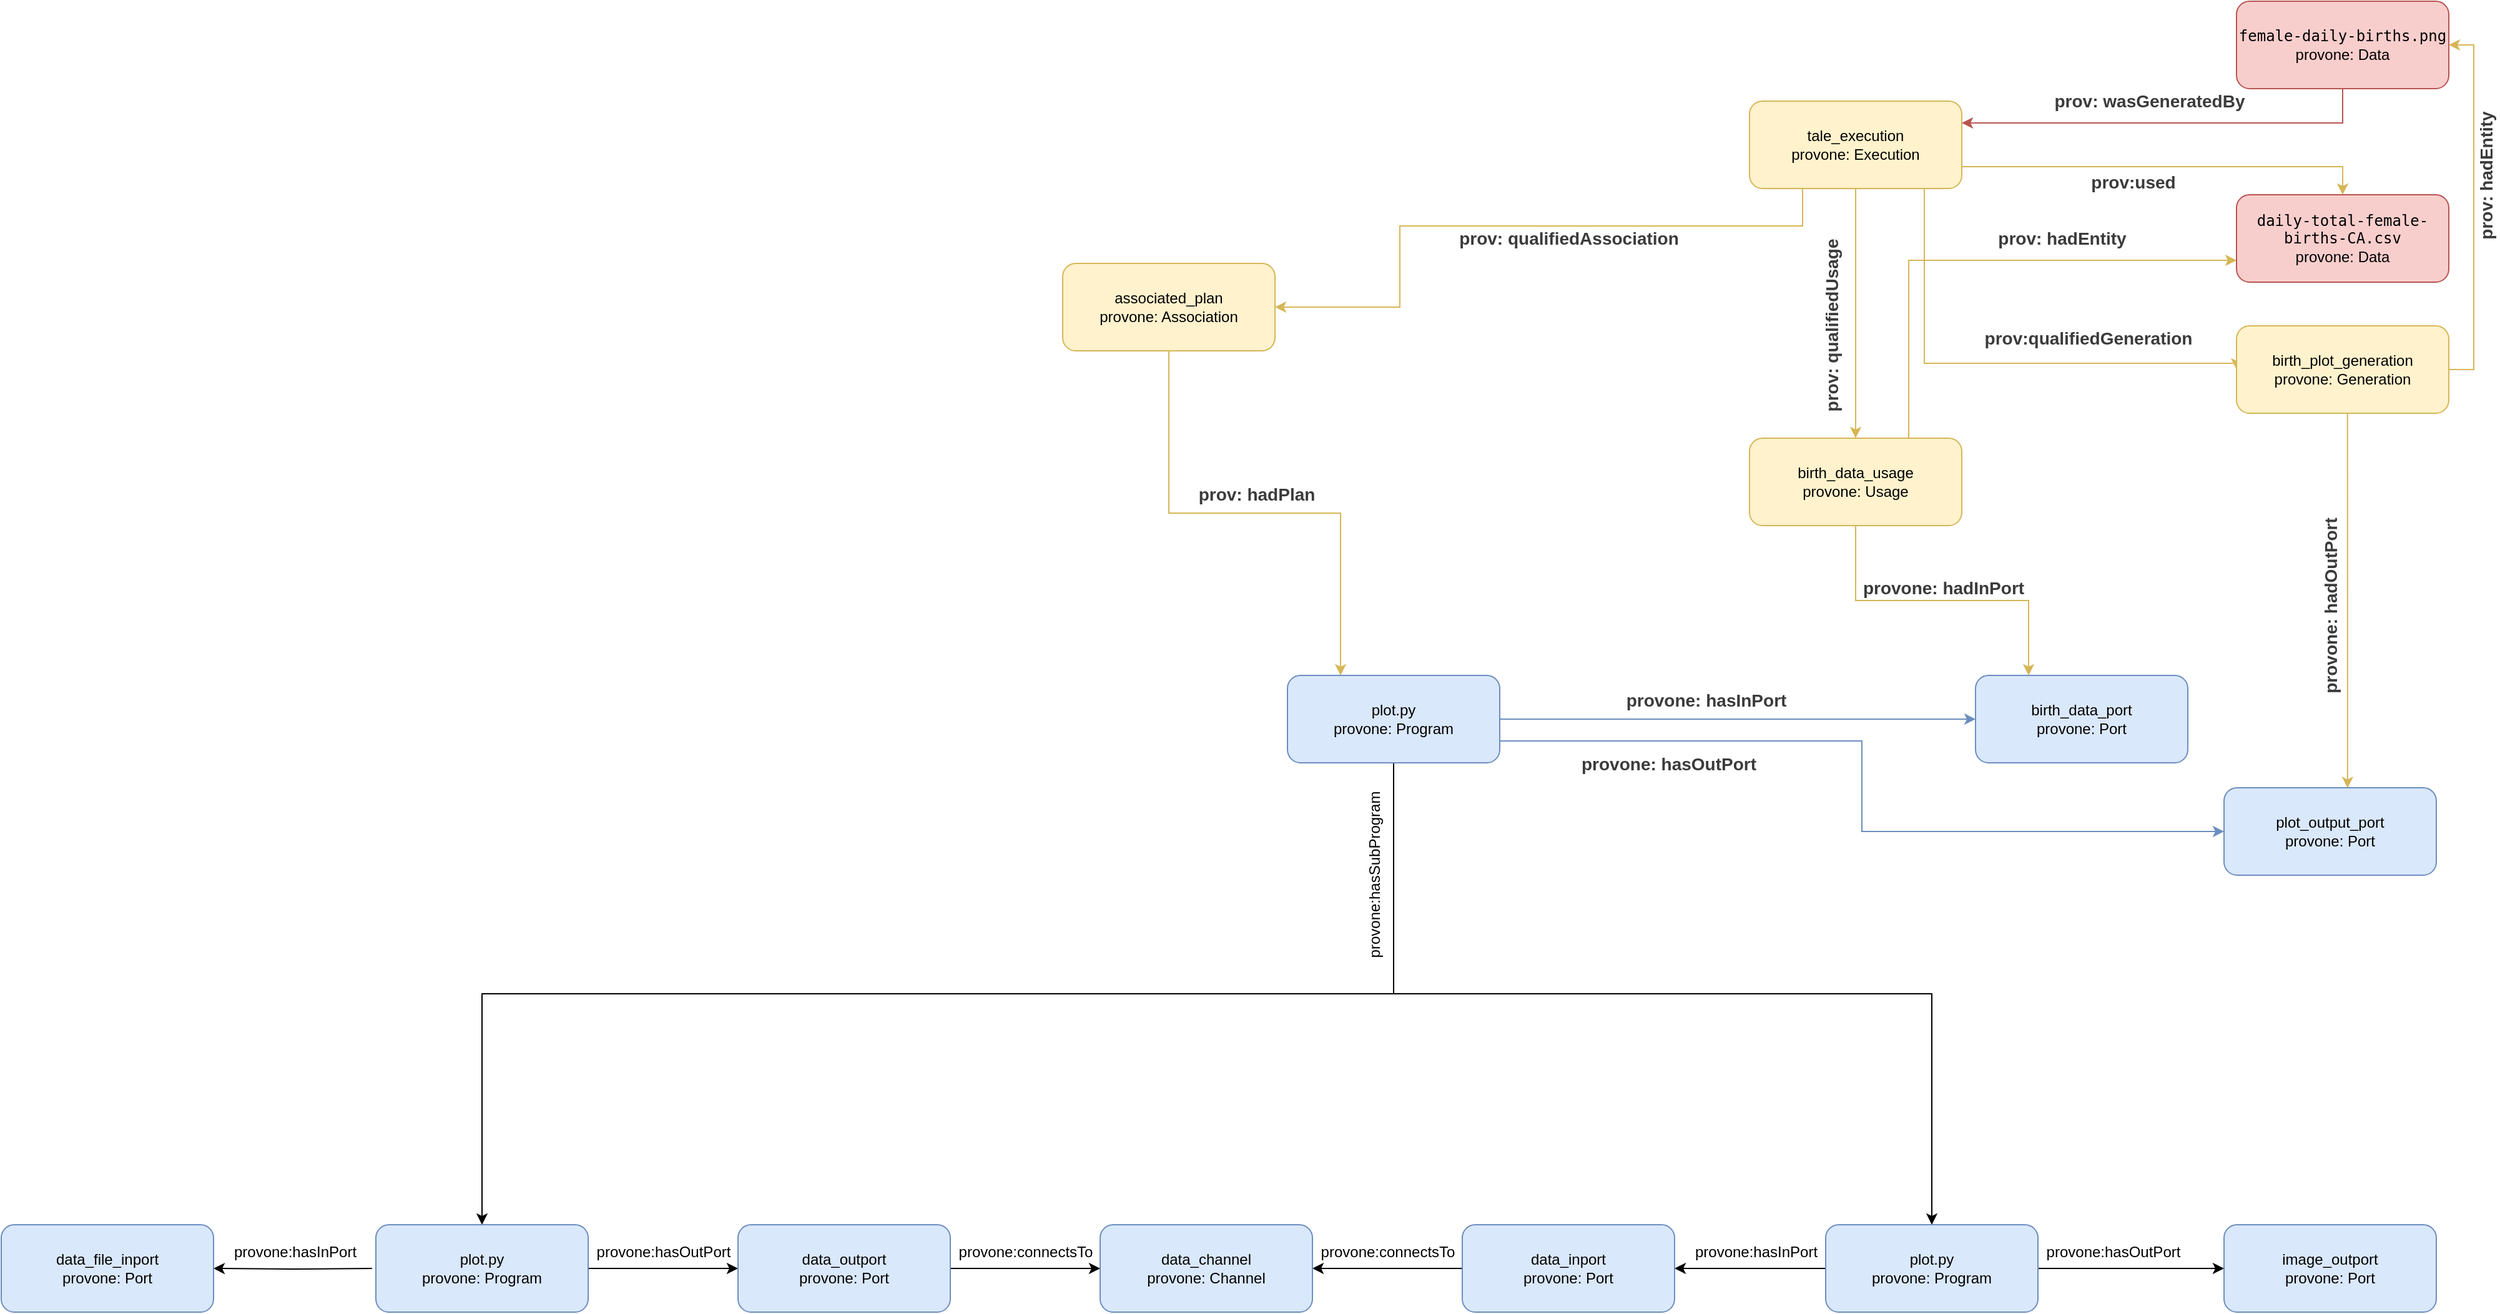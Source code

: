 <mxfile version="13.0.3" type="device"><diagram id="C5RBs43oDa-KdzZeNtuy" name="Page-1"><mxGraphModel dx="2760" dy="757" grid="1" gridSize="10" guides="1" tooltips="1" connect="1" arrows="1" fold="1" page="1" pageScale="1" pageWidth="827" pageHeight="1169" math="0" shadow="0"><root><mxCell id="WIyWlLk6GJQsqaUBKTNV-0"/><mxCell id="WIyWlLk6GJQsqaUBKTNV-1" parent="WIyWlLk6GJQsqaUBKTNV-0"/><mxCell id="6nAoL7I9D522QeWtdBci-1" value="" style="edgeStyle=orthogonalEdgeStyle;rounded=0;orthogonalLoop=1;jettySize=auto;html=1;exitX=0.25;exitY=1;exitDx=0;exitDy=0;entryX=1;entryY=0.5;entryDx=0;entryDy=0;fillColor=#fff2cc;strokeColor=#d6b656;" parent="WIyWlLk6GJQsqaUBKTNV-1" source="WIyWlLk6GJQsqaUBKTNV-3" target="6nAoL7I9D522QeWtdBci-0" edge="1"><mxGeometry relative="1" as="geometry"><Array as="points"><mxPoint x="423" y="270"/><mxPoint x="100" y="270"/><mxPoint x="100" y="335"/></Array></mxGeometry></mxCell><mxCell id="6nAoL7I9D522QeWtdBci-25" style="edgeStyle=orthogonalEdgeStyle;rounded=0;orthogonalLoop=1;jettySize=auto;html=1;exitX=0.5;exitY=1;exitDx=0;exitDy=0;entryX=0.5;entryY=0;entryDx=0;entryDy=0;fillColor=#fff2cc;strokeColor=#d6b656;" parent="WIyWlLk6GJQsqaUBKTNV-1" source="WIyWlLk6GJQsqaUBKTNV-3" target="6nAoL7I9D522QeWtdBci-16" edge="1"><mxGeometry relative="1" as="geometry"/></mxCell><mxCell id="6nAoL7I9D522QeWtdBci-28" style="edgeStyle=orthogonalEdgeStyle;rounded=0;orthogonalLoop=1;jettySize=auto;html=1;exitX=0.75;exitY=1;exitDx=0;exitDy=0;entryX=0;entryY=0.5;entryDx=0;entryDy=0;fillColor=#fff2cc;strokeColor=#d6b656;" parent="WIyWlLk6GJQsqaUBKTNV-1" source="WIyWlLk6GJQsqaUBKTNV-3" target="6nAoL7I9D522QeWtdBci-27" edge="1"><mxGeometry relative="1" as="geometry"><Array as="points"><mxPoint x="520" y="240"/><mxPoint x="520" y="380"/><mxPoint x="770" y="380"/></Array></mxGeometry></mxCell><mxCell id="Lj1iTd8vPLAphwY7sKEV-2" style="edgeStyle=orthogonalEdgeStyle;rounded=0;orthogonalLoop=1;jettySize=auto;html=1;exitX=1;exitY=0.75;exitDx=0;exitDy=0;entryX=0.5;entryY=0;entryDx=0;entryDy=0;fillColor=#fff2cc;strokeColor=#d6b656;" parent="WIyWlLk6GJQsqaUBKTNV-1" source="WIyWlLk6GJQsqaUBKTNV-3" target="S7q7Bd4BP5tiHzz6USZi-3" edge="1"><mxGeometry relative="1" as="geometry"/></mxCell><mxCell id="WIyWlLk6GJQsqaUBKTNV-3" value="&lt;div&gt;tale_execution&lt;/div&gt;&lt;div&gt;provone: Execution&lt;br&gt;&lt;/div&gt;" style="rounded=1;whiteSpace=wrap;html=1;fontSize=12;glass=0;strokeWidth=1;shadow=0;fillColor=#fff2cc;strokeColor=#d6b656;" parent="WIyWlLk6GJQsqaUBKTNV-1" vertex="1"><mxGeometry x="380" y="170" width="170" height="70" as="geometry"/></mxCell><mxCell id="6nAoL7I9D522QeWtdBci-3" value="" style="edgeStyle=orthogonalEdgeStyle;rounded=0;orthogonalLoop=1;jettySize=auto;html=1;entryX=0.25;entryY=0;entryDx=0;entryDy=0;exitX=0.5;exitY=1;exitDx=0;exitDy=0;fillColor=#fff2cc;strokeColor=#d6b656;" parent="WIyWlLk6GJQsqaUBKTNV-1" source="6nAoL7I9D522QeWtdBci-0" target="6nAoL7I9D522QeWtdBci-2" edge="1"><mxGeometry relative="1" as="geometry"><mxPoint x="420" y="450" as="targetPoint"/></mxGeometry></mxCell><mxCell id="6nAoL7I9D522QeWtdBci-0" value="&lt;div&gt;associated_plan&lt;/div&gt;&lt;div&gt;provone: Association&lt;/div&gt;" style="rounded=1;whiteSpace=wrap;html=1;fontSize=12;glass=0;strokeWidth=1;shadow=0;fillColor=#fff2cc;strokeColor=#d6b656;" parent="WIyWlLk6GJQsqaUBKTNV-1" vertex="1"><mxGeometry x="-170" y="300" width="170" height="70" as="geometry"/></mxCell><mxCell id="6nAoL7I9D522QeWtdBci-12" value="" style="edgeStyle=orthogonalEdgeStyle;rounded=0;orthogonalLoop=1;jettySize=auto;html=1;fillColor=#dae8fc;strokeColor=#6c8ebf;" parent="WIyWlLk6GJQsqaUBKTNV-1" source="6nAoL7I9D522QeWtdBci-2" target="6nAoL7I9D522QeWtdBci-11" edge="1"><mxGeometry relative="1" as="geometry"/></mxCell><mxCell id="6nAoL7I9D522QeWtdBci-30" style="edgeStyle=orthogonalEdgeStyle;rounded=0;orthogonalLoop=1;jettySize=auto;html=1;exitX=1;exitY=0.75;exitDx=0;exitDy=0;entryX=0;entryY=0.5;entryDx=0;entryDy=0;fillColor=#dae8fc;strokeColor=#6c8ebf;" parent="WIyWlLk6GJQsqaUBKTNV-1" source="6nAoL7I9D522QeWtdBci-2" target="6nAoL7I9D522QeWtdBci-29" edge="1"><mxGeometry relative="1" as="geometry"/></mxCell><mxCell id="F7f7bWR7QXR4VIVdW-7M-3" style="edgeStyle=orthogonalEdgeStyle;rounded=0;orthogonalLoop=1;jettySize=auto;html=1;exitX=0.5;exitY=1;exitDx=0;exitDy=0;" parent="WIyWlLk6GJQsqaUBKTNV-1" source="6nAoL7I9D522QeWtdBci-2" target="F7f7bWR7QXR4VIVdW-7M-2" edge="1"><mxGeometry relative="1" as="geometry"/></mxCell><mxCell id="F7f7bWR7QXR4VIVdW-7M-5" style="edgeStyle=orthogonalEdgeStyle;rounded=0;orthogonalLoop=1;jettySize=auto;html=1;exitX=0.5;exitY=1;exitDx=0;exitDy=0;" parent="WIyWlLk6GJQsqaUBKTNV-1" source="6nAoL7I9D522QeWtdBci-2" target="F7f7bWR7QXR4VIVdW-7M-0" edge="1"><mxGeometry relative="1" as="geometry"/></mxCell><mxCell id="6nAoL7I9D522QeWtdBci-2" value="&lt;div&gt;&lt;span&gt;plot.py&lt;/span&gt;&lt;/div&gt;&lt;div&gt;&lt;span&gt;provone: Program&lt;/span&gt;&lt;br&gt;&lt;/div&gt;" style="rounded=1;whiteSpace=wrap;html=1;fontSize=12;glass=0;strokeWidth=1;shadow=0;fillColor=#dae8fc;strokeColor=#6c8ebf;" parent="WIyWlLk6GJQsqaUBKTNV-1" vertex="1"><mxGeometry x="10" y="630" width="170" height="70" as="geometry"/></mxCell><mxCell id="F7f7bWR7QXR4VIVdW-7M-13" value="" style="edgeStyle=orthogonalEdgeStyle;rounded=0;orthogonalLoop=1;jettySize=auto;html=1;" parent="WIyWlLk6GJQsqaUBKTNV-1" source="F7f7bWR7QXR4VIVdW-7M-0" target="F7f7bWR7QXR4VIVdW-7M-12" edge="1"><mxGeometry relative="1" as="geometry"/></mxCell><mxCell id="F7f7bWR7QXR4VIVdW-7M-15" value="" style="edgeStyle=orthogonalEdgeStyle;rounded=0;orthogonalLoop=1;jettySize=auto;html=1;" parent="WIyWlLk6GJQsqaUBKTNV-1" source="F7f7bWR7QXR4VIVdW-7M-0" target="F7f7bWR7QXR4VIVdW-7M-14" edge="1"><mxGeometry relative="1" as="geometry"/></mxCell><mxCell id="F7f7bWR7QXR4VIVdW-7M-0" value="&lt;div&gt;&lt;span&gt;plot.py&lt;/span&gt;&lt;/div&gt;&lt;div&gt;&lt;span&gt;provone: Program&lt;/span&gt;&lt;br&gt;&lt;/div&gt;" style="rounded=1;whiteSpace=wrap;html=1;fontSize=12;glass=0;strokeWidth=1;shadow=0;fillColor=#dae8fc;strokeColor=#6c8ebf;" parent="WIyWlLk6GJQsqaUBKTNV-1" vertex="1"><mxGeometry x="441" y="1070" width="170" height="70" as="geometry"/></mxCell><mxCell id="F7f7bWR7QXR4VIVdW-7M-22" style="edgeStyle=orthogonalEdgeStyle;rounded=0;orthogonalLoop=1;jettySize=auto;html=1;exitX=0;exitY=0.5;exitDx=0;exitDy=0;entryX=1;entryY=0.5;entryDx=0;entryDy=0;" parent="WIyWlLk6GJQsqaUBKTNV-1" source="F7f7bWR7QXR4VIVdW-7M-14" target="F7f7bWR7QXR4VIVdW-7M-16" edge="1"><mxGeometry relative="1" as="geometry"/></mxCell><mxCell id="F7f7bWR7QXR4VIVdW-7M-14" value="&lt;div&gt;&lt;span&gt;data_inport&lt;/span&gt;&lt;/div&gt;&lt;div&gt;&lt;span&gt;provone: Port&lt;/span&gt;&lt;br&gt;&lt;/div&gt;" style="rounded=1;whiteSpace=wrap;html=1;fontSize=12;glass=0;strokeWidth=1;shadow=0;fillColor=#dae8fc;strokeColor=#6c8ebf;" parent="WIyWlLk6GJQsqaUBKTNV-1" vertex="1"><mxGeometry x="150" y="1070" width="170" height="70" as="geometry"/></mxCell><mxCell id="F7f7bWR7QXR4VIVdW-7M-12" value="&lt;div&gt;&lt;span&gt;image_outport&lt;/span&gt;&lt;/div&gt;&lt;div&gt;&lt;span&gt;provone: Port&lt;/span&gt;&lt;br&gt;&lt;/div&gt;" style="rounded=1;whiteSpace=wrap;html=1;fontSize=12;glass=0;strokeWidth=1;shadow=0;fillColor=#dae8fc;strokeColor=#6c8ebf;" parent="WIyWlLk6GJQsqaUBKTNV-1" vertex="1"><mxGeometry x="760" y="1070" width="170" height="70" as="geometry"/></mxCell><mxCell id="6nAoL7I9D522QeWtdBci-11" value="&lt;div&gt;birth_data_port&lt;/div&gt;&lt;div&gt;&lt;span&gt;provone: Port&lt;/span&gt;&lt;br&gt;&lt;/div&gt;" style="rounded=1;whiteSpace=wrap;html=1;fontSize=12;glass=0;strokeWidth=1;shadow=0;fillColor=#dae8fc;strokeColor=#6c8ebf;" parent="WIyWlLk6GJQsqaUBKTNV-1" vertex="1"><mxGeometry x="561" y="630" width="170" height="70" as="geometry"/></mxCell><mxCell id="6nAoL7I9D522QeWtdBci-21" style="edgeStyle=orthogonalEdgeStyle;rounded=0;orthogonalLoop=1;jettySize=auto;html=1;exitX=0.5;exitY=1;exitDx=0;exitDy=0;entryX=0.25;entryY=0;entryDx=0;entryDy=0;fillColor=#fff2cc;strokeColor=#d6b656;" parent="WIyWlLk6GJQsqaUBKTNV-1" source="6nAoL7I9D522QeWtdBci-16" target="6nAoL7I9D522QeWtdBci-11" edge="1"><mxGeometry relative="1" as="geometry"/></mxCell><mxCell id="Lj1iTd8vPLAphwY7sKEV-5" style="edgeStyle=orthogonalEdgeStyle;rounded=0;orthogonalLoop=1;jettySize=auto;html=1;exitX=0.75;exitY=0;exitDx=0;exitDy=0;entryX=0;entryY=0.75;entryDx=0;entryDy=0;fillColor=#fff2cc;strokeColor=#d6b656;" parent="WIyWlLk6GJQsqaUBKTNV-1" source="6nAoL7I9D522QeWtdBci-16" target="S7q7Bd4BP5tiHzz6USZi-3" edge="1"><mxGeometry relative="1" as="geometry"/></mxCell><mxCell id="6nAoL7I9D522QeWtdBci-16" value="&lt;div&gt;&lt;span&gt;birth_data_usage&lt;/span&gt;&lt;/div&gt;&lt;div&gt;&lt;span&gt;provone: Usage&lt;/span&gt;&lt;br&gt;&lt;/div&gt;" style="rounded=1;whiteSpace=wrap;html=1;fontSize=12;glass=0;strokeWidth=1;shadow=0;fillColor=#fff2cc;strokeColor=#d6b656;" parent="WIyWlLk6GJQsqaUBKTNV-1" vertex="1"><mxGeometry x="380" y="440" width="170" height="70" as="geometry"/></mxCell><mxCell id="S7q7Bd4BP5tiHzz6USZi-3" value="&lt;div&gt;&lt;code&gt;daily-total-female-births-CA.csv&lt;/code&gt;&lt;/div&gt;&lt;div&gt;provone: Data&lt;br&gt;&lt;/div&gt;" style="rounded=1;whiteSpace=wrap;html=1;fontSize=12;glass=0;strokeWidth=1;shadow=0;fillColor=#f8cecc;strokeColor=#b85450;" parent="WIyWlLk6GJQsqaUBKTNV-1" vertex="1"><mxGeometry x="770" y="245" width="170" height="70" as="geometry"/></mxCell><mxCell id="Lj1iTd8vPLAphwY7sKEV-1" style="edgeStyle=orthogonalEdgeStyle;rounded=0;orthogonalLoop=1;jettySize=auto;html=1;exitX=0.5;exitY=1;exitDx=0;exitDy=0;entryX=1;entryY=0.25;entryDx=0;entryDy=0;fillColor=#f8cecc;strokeColor=#b85450;" parent="WIyWlLk6GJQsqaUBKTNV-1" source="S7q7Bd4BP5tiHzz6USZi-0" target="WIyWlLk6GJQsqaUBKTNV-3" edge="1"><mxGeometry relative="1" as="geometry"/></mxCell><mxCell id="S7q7Bd4BP5tiHzz6USZi-0" value="&lt;div&gt;&lt;code&gt;female-daily-births.png&lt;/code&gt;&lt;/div&gt;&lt;div&gt;provone: Data&lt;br&gt;&lt;/div&gt;" style="rounded=1;whiteSpace=wrap;html=1;fontSize=12;glass=0;strokeWidth=1;shadow=0;fillColor=#f8cecc;strokeColor=#b85450;" parent="WIyWlLk6GJQsqaUBKTNV-1" vertex="1"><mxGeometry x="770" y="90" width="170" height="70" as="geometry"/></mxCell><mxCell id="6nAoL7I9D522QeWtdBci-5" value="&lt;font style=&quot;font-size: 14px&quot; color=&quot;#3b3b3b&quot;&gt;&lt;b&gt;prov: qualifiedAssociation&lt;/b&gt;&lt;/font&gt;" style="text;html=1;align=center;verticalAlign=middle;resizable=0;points=[];autosize=1;" parent="WIyWlLk6GJQsqaUBKTNV-1" vertex="1"><mxGeometry x="140" y="270" width="190" height="20" as="geometry"/></mxCell><mxCell id="6nAoL7I9D522QeWtdBci-6" value="&lt;b&gt;&lt;font style=&quot;font-size: 14px&quot; color=&quot;#3b3b3b&quot;&gt;prov: hadPlan&lt;/font&gt;&lt;/b&gt;" style="text;html=1;align=center;verticalAlign=middle;resizable=0;points=[];autosize=1;" parent="WIyWlLk6GJQsqaUBKTNV-1" vertex="1"><mxGeometry x="-70" y="475" width="110" height="20" as="geometry"/></mxCell><mxCell id="6nAoL7I9D522QeWtdBci-7" value="&lt;b&gt;&lt;font style=&quot;font-size: 14px&quot; color=&quot;#3b3b3b&quot;&gt;prov:used&lt;/font&gt;&lt;/b&gt;" style="text;html=1;align=center;verticalAlign=middle;resizable=0;points=[];rotation=0;" parent="WIyWlLk6GJQsqaUBKTNV-1" vertex="1" connectable="0"><mxGeometry x="700" y="260.0" as="geometry"><mxPoint x="-13" y="-25.02" as="offset"/></mxGeometry></mxCell><mxCell id="6nAoL7I9D522QeWtdBci-8" value="&lt;font style=&quot;font-size: 14px&quot; color=&quot;#3b3b3b&quot;&gt;&lt;b&gt;prov: wasGeneratedBy&lt;/b&gt;&lt;/font&gt;" style="text;html=1;align=center;verticalAlign=middle;resizable=0;points=[];autosize=1;rotation=0;" parent="WIyWlLk6GJQsqaUBKTNV-1" vertex="1"><mxGeometry x="615" y="160" width="170" height="20" as="geometry"/></mxCell><mxCell id="6nAoL7I9D522QeWtdBci-13" value="&lt;b&gt;&lt;font color=&quot;#3b3b3b&quot; style=&quot;font-size: 14px&quot;&gt;provone: hasInPort&lt;/font&gt;&lt;/b&gt;" style="text;html=1;align=center;verticalAlign=middle;resizable=0;points=[];autosize=1;" parent="WIyWlLk6GJQsqaUBKTNV-1" vertex="1"><mxGeometry x="275" y="640" width="140" height="20" as="geometry"/></mxCell><mxCell id="6nAoL7I9D522QeWtdBci-22" value="&lt;b&gt;&lt;font style=&quot;font-size: 14px&quot; color=&quot;#3b3b3b&quot;&gt;provone: hadInPort&lt;/font&gt;&lt;/b&gt;" style="text;html=1;align=center;verticalAlign=middle;resizable=0;points=[];autosize=1;" parent="WIyWlLk6GJQsqaUBKTNV-1" vertex="1"><mxGeometry x="465" y="550" width="140" height="20" as="geometry"/></mxCell><mxCell id="6nAoL7I9D522QeWtdBci-26" value="&lt;font style=&quot;font-size: 14px&quot; color=&quot;#3b3b3b&quot;&gt;&lt;b&gt;prov: qualifiedUsage&lt;/b&gt;&lt;/font&gt;" style="text;html=1;align=center;verticalAlign=middle;resizable=0;points=[];autosize=1;rotation=-90;" parent="WIyWlLk6GJQsqaUBKTNV-1" vertex="1"><mxGeometry x="371" y="340" width="150" height="20" as="geometry"/></mxCell><mxCell id="6nAoL7I9D522QeWtdBci-31" style="edgeStyle=orthogonalEdgeStyle;rounded=0;orthogonalLoop=1;jettySize=auto;html=1;exitX=0.5;exitY=1;exitDx=0;exitDy=0;fillColor=#fff2cc;strokeColor=#d6b656;entryX=0.582;entryY=0.004;entryDx=0;entryDy=0;entryPerimeter=0;" parent="WIyWlLk6GJQsqaUBKTNV-1" source="6nAoL7I9D522QeWtdBci-27" target="6nAoL7I9D522QeWtdBci-29" edge="1"><mxGeometry relative="1" as="geometry"><mxPoint x="855" y="660" as="targetPoint"/><Array as="points"><mxPoint x="859" y="420"/></Array></mxGeometry></mxCell><mxCell id="Lj1iTd8vPLAphwY7sKEV-3" style="edgeStyle=orthogonalEdgeStyle;rounded=0;orthogonalLoop=1;jettySize=auto;html=1;exitX=1;exitY=0.5;exitDx=0;exitDy=0;entryX=1;entryY=0.5;entryDx=0;entryDy=0;fillColor=#fff2cc;strokeColor=#d6b656;" parent="WIyWlLk6GJQsqaUBKTNV-1" source="6nAoL7I9D522QeWtdBci-27" target="S7q7Bd4BP5tiHzz6USZi-0" edge="1"><mxGeometry relative="1" as="geometry"/></mxCell><mxCell id="6nAoL7I9D522QeWtdBci-27" value="&lt;div&gt;&lt;span&gt;birth_plot_generation&lt;/span&gt;&lt;/div&gt;&lt;div&gt;&lt;span&gt;provone: Generation&lt;/span&gt;&lt;br&gt;&lt;/div&gt;" style="rounded=1;whiteSpace=wrap;html=1;fontSize=12;glass=0;strokeWidth=1;shadow=0;fillColor=#fff2cc;strokeColor=#d6b656;" parent="WIyWlLk6GJQsqaUBKTNV-1" vertex="1"><mxGeometry x="770" y="350" width="170" height="70" as="geometry"/></mxCell><mxCell id="6nAoL7I9D522QeWtdBci-29" value="&lt;div&gt;plot_output_port&lt;/div&gt;&lt;div&gt;&lt;span&gt;provone: Port&lt;/span&gt;&lt;br&gt;&lt;/div&gt;" style="rounded=1;whiteSpace=wrap;html=1;fontSize=12;glass=0;strokeWidth=1;shadow=0;fillColor=#dae8fc;strokeColor=#6c8ebf;" parent="WIyWlLk6GJQsqaUBKTNV-1" vertex="1"><mxGeometry x="760" y="720" width="170" height="70" as="geometry"/></mxCell><mxCell id="6nAoL7I9D522QeWtdBci-34" value="&lt;b&gt;&lt;font style=&quot;font-size: 14px&quot; color=&quot;#3b3b3b&quot;&gt;prov:qualifiedGeneration&lt;/font&gt;&lt;/b&gt;" style="text;html=1;align=center;verticalAlign=middle;resizable=0;points=[];autosize=1;" parent="WIyWlLk6GJQsqaUBKTNV-1" vertex="1"><mxGeometry x="561" y="350" width="180" height="20" as="geometry"/></mxCell><mxCell id="6nAoL7I9D522QeWtdBci-35" value="&lt;b&gt;&lt;font style=&quot;font-size: 14px&quot; color=&quot;#3b3b3b&quot;&gt;prov: hadEntity&lt;/font&gt;&lt;/b&gt;" style="text;html=1;align=center;verticalAlign=middle;resizable=0;points=[];autosize=1;" parent="WIyWlLk6GJQsqaUBKTNV-1" vertex="1"><mxGeometry x="570" y="270" width="120" height="20" as="geometry"/></mxCell><mxCell id="6nAoL7I9D522QeWtdBci-36" value="&lt;b&gt;&lt;font style=&quot;font-size: 14px&quot; color=&quot;#3b3b3b&quot;&gt;provone: hadOutPort&lt;/font&gt;&lt;/b&gt;" style="text;html=1;align=center;verticalAlign=middle;resizable=0;points=[];autosize=1;rotation=-90;" parent="WIyWlLk6GJQsqaUBKTNV-1" vertex="1"><mxGeometry x="765" y="564.5" width="160" height="20" as="geometry"/></mxCell><mxCell id="6nAoL7I9D522QeWtdBci-37" value="&lt;b&gt;&lt;font style=&quot;font-size: 14px&quot; color=&quot;#3b3b3b&quot;&gt;provone: hasOutPort&lt;/font&gt;&lt;/b&gt;" style="text;html=1;align=center;verticalAlign=middle;resizable=0;points=[];autosize=1;" parent="WIyWlLk6GJQsqaUBKTNV-1" vertex="1"><mxGeometry x="235" y="691" width="160" height="20" as="geometry"/></mxCell><mxCell id="Lj1iTd8vPLAphwY7sKEV-6" value="&lt;b&gt;&lt;font style=&quot;font-size: 14px&quot; color=&quot;#3b3b3b&quot;&gt;prov: hadEntity&lt;/font&gt;&lt;/b&gt;" style="text;html=1;align=center;verticalAlign=middle;resizable=0;points=[];autosize=1;rotation=-90;" parent="WIyWlLk6GJQsqaUBKTNV-1" vertex="1"><mxGeometry x="910" y="220" width="120" height="20" as="geometry"/></mxCell><mxCell id="F7f7bWR7QXR4VIVdW-7M-7" value="" style="edgeStyle=orthogonalEdgeStyle;rounded=0;orthogonalLoop=1;jettySize=auto;html=1;" parent="WIyWlLk6GJQsqaUBKTNV-1" target="F7f7bWR7QXR4VIVdW-7M-6" edge="1"><mxGeometry relative="1" as="geometry"><mxPoint x="-723" y="1105" as="sourcePoint"/></mxGeometry></mxCell><mxCell id="F7f7bWR7QXR4VIVdW-7M-10" value="" style="edgeStyle=orthogonalEdgeStyle;rounded=0;orthogonalLoop=1;jettySize=auto;html=1;" parent="WIyWlLk6GJQsqaUBKTNV-1" source="F7f7bWR7QXR4VIVdW-7M-2" target="F7f7bWR7QXR4VIVdW-7M-9" edge="1"><mxGeometry relative="1" as="geometry"/></mxCell><mxCell id="F7f7bWR7QXR4VIVdW-7M-2" value="&lt;div&gt;&lt;span&gt;plot.py&lt;/span&gt;&lt;/div&gt;&lt;div&gt;&lt;span&gt;provone: Program&lt;/span&gt;&lt;br&gt;&lt;/div&gt;" style="rounded=1;whiteSpace=wrap;html=1;fontSize=12;glass=0;strokeWidth=1;shadow=0;fillColor=#dae8fc;strokeColor=#6c8ebf;" parent="WIyWlLk6GJQsqaUBKTNV-1" vertex="1"><mxGeometry x="-720" y="1070" width="170" height="70" as="geometry"/></mxCell><mxCell id="F7f7bWR7QXR4VIVdW-7M-16" value="&lt;div&gt;&lt;span&gt;data_channel&lt;/span&gt;&lt;/div&gt;&lt;div&gt;&lt;span&gt;provone: Channel&lt;/span&gt;&lt;br&gt;&lt;/div&gt;" style="rounded=1;whiteSpace=wrap;html=1;fontSize=12;glass=0;strokeWidth=1;shadow=0;fillColor=#dae8fc;strokeColor=#6c8ebf;" parent="WIyWlLk6GJQsqaUBKTNV-1" vertex="1"><mxGeometry x="-140" y="1070" width="170" height="70" as="geometry"/></mxCell><mxCell id="F7f7bWR7QXR4VIVdW-7M-26" style="edgeStyle=orthogonalEdgeStyle;rounded=0;orthogonalLoop=1;jettySize=auto;html=1;exitX=1;exitY=0.5;exitDx=0;exitDy=0;entryX=0;entryY=0.5;entryDx=0;entryDy=0;" parent="WIyWlLk6GJQsqaUBKTNV-1" source="F7f7bWR7QXR4VIVdW-7M-9" target="F7f7bWR7QXR4VIVdW-7M-16" edge="1"><mxGeometry relative="1" as="geometry"/></mxCell><mxCell id="F7f7bWR7QXR4VIVdW-7M-9" value="&lt;div&gt;&lt;span&gt;data_outport&lt;/span&gt;&lt;/div&gt;&lt;div&gt;&lt;span&gt;provone: Port&lt;/span&gt;&lt;br&gt;&lt;/div&gt;" style="rounded=1;whiteSpace=wrap;html=1;fontSize=12;glass=0;strokeWidth=1;shadow=0;fillColor=#dae8fc;strokeColor=#6c8ebf;" parent="WIyWlLk6GJQsqaUBKTNV-1" vertex="1"><mxGeometry x="-430" y="1070" width="170" height="70" as="geometry"/></mxCell><mxCell id="F7f7bWR7QXR4VIVdW-7M-6" value="&lt;div&gt;&lt;span&gt;data_file_inport&lt;/span&gt;&lt;/div&gt;&lt;div&gt;&lt;span&gt;provone: Port&lt;/span&gt;&lt;br&gt;&lt;/div&gt;" style="rounded=1;whiteSpace=wrap;html=1;fontSize=12;glass=0;strokeWidth=1;shadow=0;fillColor=#dae8fc;strokeColor=#6c8ebf;" parent="WIyWlLk6GJQsqaUBKTNV-1" vertex="1"><mxGeometry x="-1020" y="1070" width="170" height="70" as="geometry"/></mxCell><mxCell id="F7f7bWR7QXR4VIVdW-7M-4" value="provone:hasSubProgram" style="text;html=1;align=center;verticalAlign=middle;resizable=0;points=[];autosize=1;fontStyle=0;rotation=-90;" parent="WIyWlLk6GJQsqaUBKTNV-1" vertex="1"><mxGeometry x="5" y="780" width="150" height="20" as="geometry"/></mxCell><mxCell id="F7f7bWR7QXR4VIVdW-7M-8" value="provone:hasInPort" style="text;html=1;align=center;verticalAlign=middle;resizable=0;points=[];autosize=1;" parent="WIyWlLk6GJQsqaUBKTNV-1" vertex="1"><mxGeometry x="-840" y="1082" width="110" height="20" as="geometry"/></mxCell><mxCell id="F7f7bWR7QXR4VIVdW-7M-11" value="provone:hasOutPort" style="text;html=1;align=center;verticalAlign=middle;resizable=0;points=[];autosize=1;rotation=0;" parent="WIyWlLk6GJQsqaUBKTNV-1" vertex="1"><mxGeometry x="-550" y="1082" width="120" height="20" as="geometry"/></mxCell><mxCell id="F7f7bWR7QXR4VIVdW-7M-20" value="provone:hasInPort" style="text;html=1;align=center;verticalAlign=middle;resizable=0;points=[];autosize=1;" parent="WIyWlLk6GJQsqaUBKTNV-1" vertex="1"><mxGeometry x="330" y="1082" width="110" height="20" as="geometry"/></mxCell><mxCell id="F7f7bWR7QXR4VIVdW-7M-23" value="provone:connectsTo" style="text;html=1;align=center;verticalAlign=middle;resizable=0;points=[];autosize=1;" parent="WIyWlLk6GJQsqaUBKTNV-1" vertex="1"><mxGeometry x="30" y="1082" width="120" height="20" as="geometry"/></mxCell><mxCell id="F7f7bWR7QXR4VIVdW-7M-27" value="provone:connectsTo" style="text;html=1;align=center;verticalAlign=middle;resizable=0;points=[];autosize=1;" parent="WIyWlLk6GJQsqaUBKTNV-1" vertex="1"><mxGeometry x="-260" y="1082" width="120" height="20" as="geometry"/></mxCell><mxCell id="F7f7bWR7QXR4VIVdW-7M-28" value="provone:hasOutPort" style="text;html=1;align=center;verticalAlign=middle;resizable=0;points=[];autosize=1;" parent="WIyWlLk6GJQsqaUBKTNV-1" vertex="1"><mxGeometry x="611" y="1082" width="120" height="20" as="geometry"/></mxCell></root></mxGraphModel></diagram></mxfile>